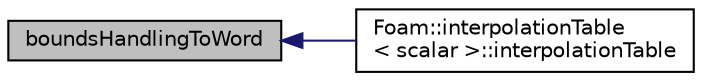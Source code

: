 digraph "boundsHandlingToWord"
{
  bgcolor="transparent";
  edge [fontname="Helvetica",fontsize="10",labelfontname="Helvetica",labelfontsize="10"];
  node [fontname="Helvetica",fontsize="10",shape=record];
  rankdir="LR";
  Node11 [label="boundsHandlingToWord",height=0.2,width=0.4,color="black", fillcolor="grey75", style="filled", fontcolor="black"];
  Node11 -> Node12 [dir="back",color="midnightblue",fontsize="10",style="solid",fontname="Helvetica"];
  Node12 [label="Foam::interpolationTable\l\< scalar \>::interpolationTable",height=0.2,width=0.4,color="black",URL="$a27849.html#a522feacbc3c352855a829d7d05813a6b",tooltip="Construct copy. "];
}
